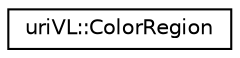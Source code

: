 digraph "Graphical Class Hierarchy"
{
  edge [fontname="Helvetica",fontsize="10",labelfontname="Helvetica",labelfontsize="10"];
  node [fontname="Helvetica",fontsize="10",shape=record];
  rankdir="LR";
  Node1 [label="uriVL::ColorRegion",height=0.2,width=0.4,color="black", fillcolor="white", style="filled",URL="$structuriVL_1_1ColorRegion.html",tooltip="A ColorRegion is defined as a rectangular domain in the HSV space. "];
}

